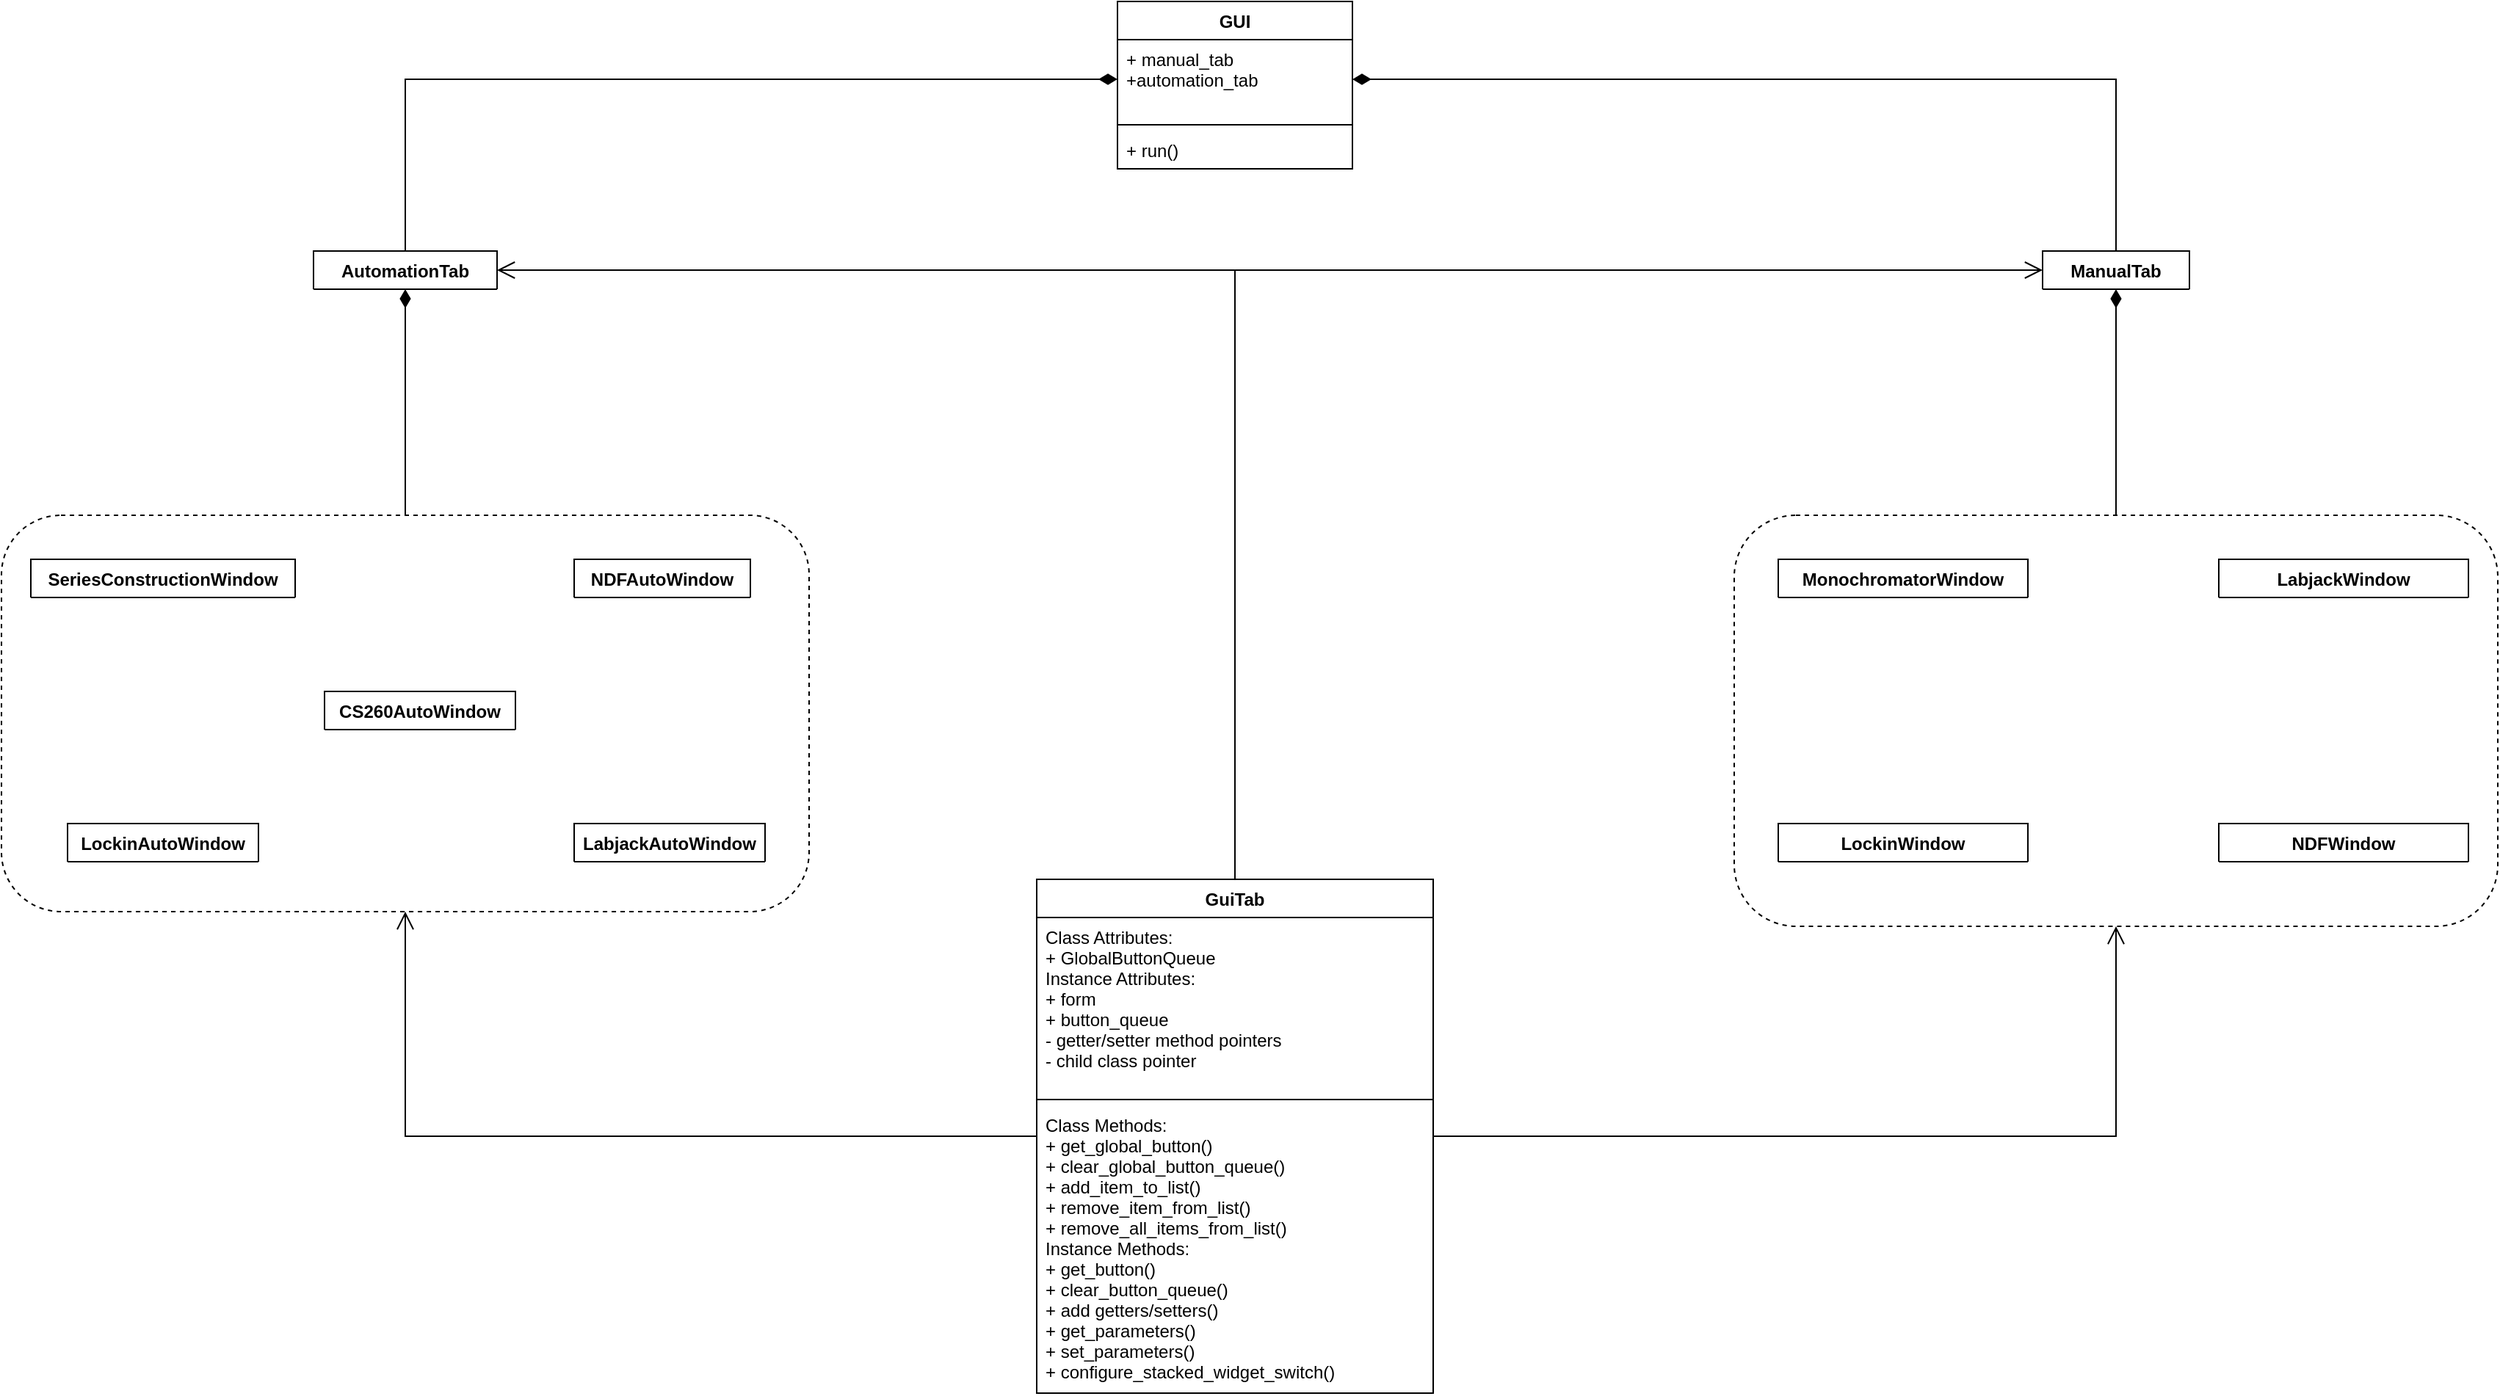 <mxfile version="14.6.13" type="device"><diagram id="_BXnbgAMXioPR2_g6OTv" name="Page-1"><mxGraphModel dx="3620" dy="2157" grid="1" gridSize="10" guides="1" tooltips="1" connect="1" arrows="1" fold="1" page="1" pageScale="1" pageWidth="1920" pageHeight="1200" math="0" shadow="0"><root><mxCell id="0"/><mxCell id="1" parent="0"/><mxCell id="8WHRgR-oEnGXQ80_5tpD-76" style="edgeStyle=orthogonalEdgeStyle;rounded=0;orthogonalLoop=1;jettySize=auto;html=1;endArrow=diamondThin;endFill=1;endSize=10;strokeWidth=1;entryX=0.5;entryY=1;entryDx=0;entryDy=0;" edge="1" parent="1" source="8WHRgR-oEnGXQ80_5tpD-73" target="8WHRgR-oEnGXQ80_5tpD-53"><mxGeometry relative="1" as="geometry"><mxPoint x="1560" y="340.0" as="targetPoint"/></mxGeometry></mxCell><mxCell id="8WHRgR-oEnGXQ80_5tpD-73" value="" style="rounded=1;whiteSpace=wrap;html=1;dashed=1;fillColor=none;" vertex="1" parent="1"><mxGeometry x="1300" y="490" width="520" height="280" as="geometry"/></mxCell><mxCell id="8WHRgR-oEnGXQ80_5tpD-50" style="edgeStyle=orthogonalEdgeStyle;rounded=0;orthogonalLoop=1;jettySize=auto;html=1;entryX=0.5;entryY=1;entryDx=0;entryDy=0;endArrow=diamondThin;endFill=1;strokeWidth=1;endSize=10;" edge="1" parent="1" source="8WHRgR-oEnGXQ80_5tpD-48" target="8WHRgR-oEnGXQ80_5tpD-43"><mxGeometry relative="1" as="geometry"/></mxCell><mxCell id="8WHRgR-oEnGXQ80_5tpD-48" value="" style="rounded=1;whiteSpace=wrap;html=1;dashed=1;fillColor=none;" vertex="1" parent="1"><mxGeometry x="120" y="490" width="550" height="270" as="geometry"/></mxCell><mxCell id="8WHRgR-oEnGXQ80_5tpD-1" value="GUI" style="swimlane;fontStyle=1;align=center;verticalAlign=top;childLayout=stackLayout;horizontal=1;startSize=26;horizontalStack=0;resizeParent=1;resizeParentMax=0;resizeLast=0;collapsible=1;marginBottom=0;" vertex="1" parent="1"><mxGeometry x="880" y="140" width="160" height="114" as="geometry"/></mxCell><mxCell id="8WHRgR-oEnGXQ80_5tpD-2" value="+ manual_tab&#10;+automation_tab" style="text;strokeColor=none;fillColor=none;align=left;verticalAlign=top;spacingLeft=4;spacingRight=4;overflow=hidden;rotatable=0;points=[[0,0.5],[1,0.5]];portConstraint=eastwest;" vertex="1" parent="8WHRgR-oEnGXQ80_5tpD-1"><mxGeometry y="26" width="160" height="54" as="geometry"/></mxCell><mxCell id="8WHRgR-oEnGXQ80_5tpD-3" value="" style="line;strokeWidth=1;fillColor=none;align=left;verticalAlign=middle;spacingTop=-1;spacingLeft=3;spacingRight=3;rotatable=0;labelPosition=right;points=[];portConstraint=eastwest;" vertex="1" parent="8WHRgR-oEnGXQ80_5tpD-1"><mxGeometry y="80" width="160" height="8" as="geometry"/></mxCell><mxCell id="8WHRgR-oEnGXQ80_5tpD-4" value="+ run()" style="text;strokeColor=none;fillColor=none;align=left;verticalAlign=top;spacingLeft=4;spacingRight=4;overflow=hidden;rotatable=0;points=[[0,0.5],[1,0.5]];portConstraint=eastwest;" vertex="1" parent="8WHRgR-oEnGXQ80_5tpD-1"><mxGeometry y="88" width="160" height="26" as="geometry"/></mxCell><mxCell id="8WHRgR-oEnGXQ80_5tpD-51" style="edgeStyle=orthogonalEdgeStyle;rounded=0;orthogonalLoop=1;jettySize=auto;html=1;entryX=0.5;entryY=1;entryDx=0;entryDy=0;endArrow=open;endFill=0;endSize=10;" edge="1" parent="1" source="8WHRgR-oEnGXQ80_5tpD-5" target="8WHRgR-oEnGXQ80_5tpD-48"><mxGeometry relative="1" as="geometry"/></mxCell><mxCell id="8WHRgR-oEnGXQ80_5tpD-52" style="edgeStyle=orthogonalEdgeStyle;rounded=0;orthogonalLoop=1;jettySize=auto;html=1;entryX=1;entryY=0.5;entryDx=0;entryDy=0;endArrow=open;endFill=0;endSize=10;" edge="1" parent="1" source="8WHRgR-oEnGXQ80_5tpD-5" target="8WHRgR-oEnGXQ80_5tpD-43"><mxGeometry relative="1" as="geometry"><Array as="points"><mxPoint x="960" y="323"/></Array></mxGeometry></mxCell><mxCell id="8WHRgR-oEnGXQ80_5tpD-74" style="edgeStyle=orthogonalEdgeStyle;rounded=0;orthogonalLoop=1;jettySize=auto;html=1;entryX=0.5;entryY=1;entryDx=0;entryDy=0;endArrow=open;endFill=0;endSize=10;strokeWidth=1;" edge="1" parent="1" source="8WHRgR-oEnGXQ80_5tpD-5" target="8WHRgR-oEnGXQ80_5tpD-73"><mxGeometry relative="1" as="geometry"/></mxCell><mxCell id="8WHRgR-oEnGXQ80_5tpD-75" style="edgeStyle=orthogonalEdgeStyle;rounded=0;orthogonalLoop=1;jettySize=auto;html=1;entryX=0;entryY=0.5;entryDx=0;entryDy=0;endArrow=open;endFill=0;endSize=10;strokeWidth=1;" edge="1" parent="1" source="8WHRgR-oEnGXQ80_5tpD-5" target="8WHRgR-oEnGXQ80_5tpD-53"><mxGeometry relative="1" as="geometry"><Array as="points"><mxPoint x="960" y="323"/></Array></mxGeometry></mxCell><mxCell id="8WHRgR-oEnGXQ80_5tpD-5" value="GuiTab" style="swimlane;fontStyle=1;align=center;verticalAlign=top;childLayout=stackLayout;horizontal=1;startSize=26;horizontalStack=0;resizeParent=1;resizeParentMax=0;resizeLast=0;collapsible=1;marginBottom=0;" vertex="1" parent="1"><mxGeometry x="825" y="738" width="270" height="350" as="geometry"/></mxCell><mxCell id="8WHRgR-oEnGXQ80_5tpD-6" value="Class Attributes:&#10;+ GlobalButtonQueue&#10;Instance Attributes:&#10;+ form&#10;+ button_queue&#10;- getter/setter method pointers&#10;- child class pointer" style="text;strokeColor=none;fillColor=none;align=left;verticalAlign=top;spacingLeft=4;spacingRight=4;overflow=hidden;rotatable=0;points=[[0,0.5],[1,0.5]];portConstraint=eastwest;" vertex="1" parent="8WHRgR-oEnGXQ80_5tpD-5"><mxGeometry y="26" width="270" height="120" as="geometry"/></mxCell><mxCell id="8WHRgR-oEnGXQ80_5tpD-7" value="" style="line;strokeWidth=1;fillColor=none;align=left;verticalAlign=middle;spacingTop=-1;spacingLeft=3;spacingRight=3;rotatable=0;labelPosition=right;points=[];portConstraint=eastwest;" vertex="1" parent="8WHRgR-oEnGXQ80_5tpD-5"><mxGeometry y="146" width="270" height="8" as="geometry"/></mxCell><mxCell id="8WHRgR-oEnGXQ80_5tpD-8" value="Class Methods:&#10;+ get_global_button()&#10;+ clear_global_button_queue()&#10;+ add_item_to_list()&#10;+ remove_item_from_list()&#10;+ remove_all_items_from_list()&#10;Instance Methods:&#10;+ get_button()&#10;+ clear_button_queue()&#10;+ add getters/setters()&#10;+ get_parameters()&#10;+ set_parameters()&#10;+ configure_stacked_widget_switch()" style="text;strokeColor=none;fillColor=none;align=left;verticalAlign=top;spacingLeft=4;spacingRight=4;overflow=hidden;rotatable=0;points=[[0,0.5],[1,0.5]];portConstraint=eastwest;" vertex="1" parent="8WHRgR-oEnGXQ80_5tpD-5"><mxGeometry y="154" width="270" height="196" as="geometry"/></mxCell><mxCell id="8WHRgR-oEnGXQ80_5tpD-23" value="LabjackAutoWindow" style="swimlane;fontStyle=1;align=center;verticalAlign=top;childLayout=stackLayout;horizontal=1;startSize=26;horizontalStack=0;resizeParent=1;resizeParentMax=0;resizeLast=0;collapsible=1;marginBottom=0;" vertex="1" collapsed="1" parent="1"><mxGeometry x="510" y="700" width="130" height="26" as="geometry"><mxRectangle x="460" y="490" width="160" height="86" as="alternateBounds"/></mxGeometry></mxCell><mxCell id="8WHRgR-oEnGXQ80_5tpD-24" value="+ field: type" style="text;strokeColor=none;fillColor=none;align=left;verticalAlign=top;spacingLeft=4;spacingRight=4;overflow=hidden;rotatable=0;points=[[0,0.5],[1,0.5]];portConstraint=eastwest;" vertex="1" parent="8WHRgR-oEnGXQ80_5tpD-23"><mxGeometry y="26" width="130" height="26" as="geometry"/></mxCell><mxCell id="8WHRgR-oEnGXQ80_5tpD-25" value="" style="line;strokeWidth=1;fillColor=none;align=left;verticalAlign=middle;spacingTop=-1;spacingLeft=3;spacingRight=3;rotatable=0;labelPosition=right;points=[];portConstraint=eastwest;" vertex="1" parent="8WHRgR-oEnGXQ80_5tpD-23"><mxGeometry y="52" width="130" height="8" as="geometry"/></mxCell><mxCell id="8WHRgR-oEnGXQ80_5tpD-26" value="+ method(type): type" style="text;strokeColor=none;fillColor=none;align=left;verticalAlign=top;spacingLeft=4;spacingRight=4;overflow=hidden;rotatable=0;points=[[0,0.5],[1,0.5]];portConstraint=eastwest;" vertex="1" parent="8WHRgR-oEnGXQ80_5tpD-23"><mxGeometry y="60" width="130" height="26" as="geometry"/></mxCell><mxCell id="8WHRgR-oEnGXQ80_5tpD-27" value="SeriesConstructionWindow" style="swimlane;fontStyle=1;align=center;verticalAlign=top;childLayout=stackLayout;horizontal=1;startSize=26;horizontalStack=0;resizeParent=1;resizeParentMax=0;resizeLast=0;collapsible=1;marginBottom=0;" vertex="1" collapsed="1" parent="1"><mxGeometry x="140" y="520" width="180" height="26" as="geometry"><mxRectangle x="160" y="320" width="160" height="86" as="alternateBounds"/></mxGeometry></mxCell><mxCell id="8WHRgR-oEnGXQ80_5tpD-28" value="+ field: type" style="text;strokeColor=none;fillColor=none;align=left;verticalAlign=top;spacingLeft=4;spacingRight=4;overflow=hidden;rotatable=0;points=[[0,0.5],[1,0.5]];portConstraint=eastwest;" vertex="1" parent="8WHRgR-oEnGXQ80_5tpD-27"><mxGeometry y="26" width="180" height="26" as="geometry"/></mxCell><mxCell id="8WHRgR-oEnGXQ80_5tpD-29" value="" style="line;strokeWidth=1;fillColor=none;align=left;verticalAlign=middle;spacingTop=-1;spacingLeft=3;spacingRight=3;rotatable=0;labelPosition=right;points=[];portConstraint=eastwest;" vertex="1" parent="8WHRgR-oEnGXQ80_5tpD-27"><mxGeometry y="52" width="180" height="8" as="geometry"/></mxCell><mxCell id="8WHRgR-oEnGXQ80_5tpD-30" value="+ method(type): type" style="text;strokeColor=none;fillColor=none;align=left;verticalAlign=top;spacingLeft=4;spacingRight=4;overflow=hidden;rotatable=0;points=[[0,0.5],[1,0.5]];portConstraint=eastwest;" vertex="1" parent="8WHRgR-oEnGXQ80_5tpD-27"><mxGeometry y="60" width="180" height="26" as="geometry"/></mxCell><mxCell id="8WHRgR-oEnGXQ80_5tpD-31" value="LockinAutoWindow" style="swimlane;fontStyle=1;align=center;verticalAlign=top;childLayout=stackLayout;horizontal=1;startSize=26;horizontalStack=0;resizeParent=1;resizeParentMax=0;resizeLast=0;collapsible=1;marginBottom=0;" vertex="1" collapsed="1" parent="1"><mxGeometry x="165" y="700" width="130" height="26" as="geometry"><mxRectangle x="160" y="490" width="160" height="86" as="alternateBounds"/></mxGeometry></mxCell><mxCell id="8WHRgR-oEnGXQ80_5tpD-32" value="+ field: type" style="text;strokeColor=none;fillColor=none;align=left;verticalAlign=top;spacingLeft=4;spacingRight=4;overflow=hidden;rotatable=0;points=[[0,0.5],[1,0.5]];portConstraint=eastwest;" vertex="1" parent="8WHRgR-oEnGXQ80_5tpD-31"><mxGeometry y="26" width="130" height="26" as="geometry"/></mxCell><mxCell id="8WHRgR-oEnGXQ80_5tpD-33" value="" style="line;strokeWidth=1;fillColor=none;align=left;verticalAlign=middle;spacingTop=-1;spacingLeft=3;spacingRight=3;rotatable=0;labelPosition=right;points=[];portConstraint=eastwest;" vertex="1" parent="8WHRgR-oEnGXQ80_5tpD-31"><mxGeometry y="52" width="130" height="8" as="geometry"/></mxCell><mxCell id="8WHRgR-oEnGXQ80_5tpD-34" value="+ method(type): type" style="text;strokeColor=none;fillColor=none;align=left;verticalAlign=top;spacingLeft=4;spacingRight=4;overflow=hidden;rotatable=0;points=[[0,0.5],[1,0.5]];portConstraint=eastwest;" vertex="1" parent="8WHRgR-oEnGXQ80_5tpD-31"><mxGeometry y="60" width="130" height="26" as="geometry"/></mxCell><mxCell id="8WHRgR-oEnGXQ80_5tpD-35" value="CS260AutoWindow" style="swimlane;fontStyle=1;align=center;verticalAlign=top;childLayout=stackLayout;horizontal=1;startSize=26;horizontalStack=0;resizeParent=1;resizeParentMax=0;resizeLast=0;collapsible=1;marginBottom=0;" vertex="1" collapsed="1" parent="1"><mxGeometry x="340" y="610" width="130" height="26" as="geometry"><mxRectangle x="300" y="410" width="160" height="86" as="alternateBounds"/></mxGeometry></mxCell><mxCell id="8WHRgR-oEnGXQ80_5tpD-36" value="+ field: type" style="text;strokeColor=none;fillColor=none;align=left;verticalAlign=top;spacingLeft=4;spacingRight=4;overflow=hidden;rotatable=0;points=[[0,0.5],[1,0.5]];portConstraint=eastwest;" vertex="1" parent="8WHRgR-oEnGXQ80_5tpD-35"><mxGeometry y="26" width="130" height="26" as="geometry"/></mxCell><mxCell id="8WHRgR-oEnGXQ80_5tpD-37" value="" style="line;strokeWidth=1;fillColor=none;align=left;verticalAlign=middle;spacingTop=-1;spacingLeft=3;spacingRight=3;rotatable=0;labelPosition=right;points=[];portConstraint=eastwest;" vertex="1" parent="8WHRgR-oEnGXQ80_5tpD-35"><mxGeometry y="52" width="130" height="8" as="geometry"/></mxCell><mxCell id="8WHRgR-oEnGXQ80_5tpD-38" value="+ method(type): type" style="text;strokeColor=none;fillColor=none;align=left;verticalAlign=top;spacingLeft=4;spacingRight=4;overflow=hidden;rotatable=0;points=[[0,0.5],[1,0.5]];portConstraint=eastwest;" vertex="1" parent="8WHRgR-oEnGXQ80_5tpD-35"><mxGeometry y="60" width="130" height="26" as="geometry"/></mxCell><mxCell id="8WHRgR-oEnGXQ80_5tpD-39" value="NDFAutoWindow" style="swimlane;fontStyle=1;align=center;verticalAlign=top;childLayout=stackLayout;horizontal=1;startSize=26;horizontalStack=0;resizeParent=1;resizeParentMax=0;resizeLast=0;collapsible=1;marginBottom=0;" vertex="1" collapsed="1" parent="1"><mxGeometry x="510" y="520" width="120" height="26" as="geometry"><mxRectangle x="460" y="320" width="160" height="86" as="alternateBounds"/></mxGeometry></mxCell><mxCell id="8WHRgR-oEnGXQ80_5tpD-40" value="+ field: type" style="text;strokeColor=none;fillColor=none;align=left;verticalAlign=top;spacingLeft=4;spacingRight=4;overflow=hidden;rotatable=0;points=[[0,0.5],[1,0.5]];portConstraint=eastwest;" vertex="1" parent="8WHRgR-oEnGXQ80_5tpD-39"><mxGeometry y="26" width="120" height="26" as="geometry"/></mxCell><mxCell id="8WHRgR-oEnGXQ80_5tpD-41" value="" style="line;strokeWidth=1;fillColor=none;align=left;verticalAlign=middle;spacingTop=-1;spacingLeft=3;spacingRight=3;rotatable=0;labelPosition=right;points=[];portConstraint=eastwest;" vertex="1" parent="8WHRgR-oEnGXQ80_5tpD-39"><mxGeometry y="52" width="120" height="8" as="geometry"/></mxCell><mxCell id="8WHRgR-oEnGXQ80_5tpD-42" value="+ method(type): type" style="text;strokeColor=none;fillColor=none;align=left;verticalAlign=top;spacingLeft=4;spacingRight=4;overflow=hidden;rotatable=0;points=[[0,0.5],[1,0.5]];portConstraint=eastwest;" vertex="1" parent="8WHRgR-oEnGXQ80_5tpD-39"><mxGeometry y="60" width="120" height="26" as="geometry"/></mxCell><mxCell id="8WHRgR-oEnGXQ80_5tpD-78" style="edgeStyle=orthogonalEdgeStyle;rounded=0;orthogonalLoop=1;jettySize=auto;html=1;entryX=0;entryY=0.5;entryDx=0;entryDy=0;endArrow=diamondThin;endFill=1;endSize=10;strokeWidth=1;" edge="1" parent="1" source="8WHRgR-oEnGXQ80_5tpD-43" target="8WHRgR-oEnGXQ80_5tpD-2"><mxGeometry relative="1" as="geometry"/></mxCell><mxCell id="8WHRgR-oEnGXQ80_5tpD-43" value="AutomationTab" style="swimlane;fontStyle=1;align=center;verticalAlign=top;childLayout=stackLayout;horizontal=1;startSize=26;horizontalStack=0;resizeParent=1;resizeParentMax=0;resizeLast=0;collapsible=1;marginBottom=0;" vertex="1" collapsed="1" parent="1"><mxGeometry x="332.5" y="310" width="125" height="26" as="geometry"><mxRectangle x="315" y="250" width="160" height="86" as="alternateBounds"/></mxGeometry></mxCell><mxCell id="8WHRgR-oEnGXQ80_5tpD-44" value="+ field: type" style="text;strokeColor=none;fillColor=none;align=left;verticalAlign=top;spacingLeft=4;spacingRight=4;overflow=hidden;rotatable=0;points=[[0,0.5],[1,0.5]];portConstraint=eastwest;" vertex="1" parent="8WHRgR-oEnGXQ80_5tpD-43"><mxGeometry y="26" width="125" height="26" as="geometry"/></mxCell><mxCell id="8WHRgR-oEnGXQ80_5tpD-45" value="" style="line;strokeWidth=1;fillColor=none;align=left;verticalAlign=middle;spacingTop=-1;spacingLeft=3;spacingRight=3;rotatable=0;labelPosition=right;points=[];portConstraint=eastwest;" vertex="1" parent="8WHRgR-oEnGXQ80_5tpD-43"><mxGeometry y="52" width="125" height="8" as="geometry"/></mxCell><mxCell id="8WHRgR-oEnGXQ80_5tpD-46" value="+ method(type): type" style="text;strokeColor=none;fillColor=none;align=left;verticalAlign=top;spacingLeft=4;spacingRight=4;overflow=hidden;rotatable=0;points=[[0,0.5],[1,0.5]];portConstraint=eastwest;" vertex="1" parent="8WHRgR-oEnGXQ80_5tpD-43"><mxGeometry y="60" width="125" height="26" as="geometry"/></mxCell><mxCell id="8WHRgR-oEnGXQ80_5tpD-77" style="edgeStyle=orthogonalEdgeStyle;rounded=0;orthogonalLoop=1;jettySize=auto;html=1;entryX=1;entryY=0.5;entryDx=0;entryDy=0;endArrow=diamondThin;endFill=1;endSize=10;strokeWidth=1;" edge="1" parent="1" source="8WHRgR-oEnGXQ80_5tpD-53" target="8WHRgR-oEnGXQ80_5tpD-2"><mxGeometry relative="1" as="geometry"/></mxCell><mxCell id="8WHRgR-oEnGXQ80_5tpD-53" value="ManualTab" style="swimlane;fontStyle=1;align=center;verticalAlign=top;childLayout=stackLayout;horizontal=1;startSize=26;horizontalStack=0;resizeParent=1;resizeParentMax=0;resizeLast=0;collapsible=1;marginBottom=0;" vertex="1" collapsed="1" parent="1"><mxGeometry x="1510" y="310" width="100" height="26" as="geometry"><mxRectangle x="1190" y="300" width="160" height="86" as="alternateBounds"/></mxGeometry></mxCell><mxCell id="8WHRgR-oEnGXQ80_5tpD-54" value="+ field: type" style="text;strokeColor=none;fillColor=none;align=left;verticalAlign=top;spacingLeft=4;spacingRight=4;overflow=hidden;rotatable=0;points=[[0,0.5],[1,0.5]];portConstraint=eastwest;" vertex="1" parent="8WHRgR-oEnGXQ80_5tpD-53"><mxGeometry y="26" width="100" height="26" as="geometry"/></mxCell><mxCell id="8WHRgR-oEnGXQ80_5tpD-55" value="" style="line;strokeWidth=1;fillColor=none;align=left;verticalAlign=middle;spacingTop=-1;spacingLeft=3;spacingRight=3;rotatable=0;labelPosition=right;points=[];portConstraint=eastwest;" vertex="1" parent="8WHRgR-oEnGXQ80_5tpD-53"><mxGeometry y="52" width="100" height="8" as="geometry"/></mxCell><mxCell id="8WHRgR-oEnGXQ80_5tpD-56" value="+ method(type): type" style="text;strokeColor=none;fillColor=none;align=left;verticalAlign=top;spacingLeft=4;spacingRight=4;overflow=hidden;rotatable=0;points=[[0,0.5],[1,0.5]];portConstraint=eastwest;" vertex="1" parent="8WHRgR-oEnGXQ80_5tpD-53"><mxGeometry y="60" width="100" height="26" as="geometry"/></mxCell><mxCell id="8WHRgR-oEnGXQ80_5tpD-57" value="MonochromatorWindow" style="swimlane;fontStyle=1;align=center;verticalAlign=top;childLayout=stackLayout;horizontal=1;startSize=26;horizontalStack=0;resizeParent=1;resizeParentMax=0;resizeLast=0;collapsible=1;marginBottom=0;" vertex="1" collapsed="1" parent="1"><mxGeometry x="1330" y="520" width="170" height="26" as="geometry"><mxRectangle x="1340" y="470" width="160" height="86" as="alternateBounds"/></mxGeometry></mxCell><mxCell id="8WHRgR-oEnGXQ80_5tpD-58" value="+ field: type" style="text;strokeColor=none;fillColor=none;align=left;verticalAlign=top;spacingLeft=4;spacingRight=4;overflow=hidden;rotatable=0;points=[[0,0.5],[1,0.5]];portConstraint=eastwest;" vertex="1" parent="8WHRgR-oEnGXQ80_5tpD-57"><mxGeometry y="26" width="170" height="26" as="geometry"/></mxCell><mxCell id="8WHRgR-oEnGXQ80_5tpD-59" value="" style="line;strokeWidth=1;fillColor=none;align=left;verticalAlign=middle;spacingTop=-1;spacingLeft=3;spacingRight=3;rotatable=0;labelPosition=right;points=[];portConstraint=eastwest;" vertex="1" parent="8WHRgR-oEnGXQ80_5tpD-57"><mxGeometry y="52" width="170" height="8" as="geometry"/></mxCell><mxCell id="8WHRgR-oEnGXQ80_5tpD-60" value="+ method(type): type" style="text;strokeColor=none;fillColor=none;align=left;verticalAlign=top;spacingLeft=4;spacingRight=4;overflow=hidden;rotatable=0;points=[[0,0.5],[1,0.5]];portConstraint=eastwest;" vertex="1" parent="8WHRgR-oEnGXQ80_5tpD-57"><mxGeometry y="60" width="170" height="26" as="geometry"/></mxCell><mxCell id="8WHRgR-oEnGXQ80_5tpD-61" value="LockinWindow" style="swimlane;fontStyle=1;align=center;verticalAlign=top;childLayout=stackLayout;horizontal=1;startSize=26;horizontalStack=0;resizeParent=1;resizeParentMax=0;resizeLast=0;collapsible=1;marginBottom=0;" vertex="1" collapsed="1" parent="1"><mxGeometry x="1330" y="700" width="170" height="26" as="geometry"><mxRectangle x="1340" y="470" width="160" height="86" as="alternateBounds"/></mxGeometry></mxCell><mxCell id="8WHRgR-oEnGXQ80_5tpD-62" value="+ field: type" style="text;strokeColor=none;fillColor=none;align=left;verticalAlign=top;spacingLeft=4;spacingRight=4;overflow=hidden;rotatable=0;points=[[0,0.5],[1,0.5]];portConstraint=eastwest;" vertex="1" parent="8WHRgR-oEnGXQ80_5tpD-61"><mxGeometry y="26" width="170" height="26" as="geometry"/></mxCell><mxCell id="8WHRgR-oEnGXQ80_5tpD-63" value="" style="line;strokeWidth=1;fillColor=none;align=left;verticalAlign=middle;spacingTop=-1;spacingLeft=3;spacingRight=3;rotatable=0;labelPosition=right;points=[];portConstraint=eastwest;" vertex="1" parent="8WHRgR-oEnGXQ80_5tpD-61"><mxGeometry y="52" width="170" height="8" as="geometry"/></mxCell><mxCell id="8WHRgR-oEnGXQ80_5tpD-64" value="+ method(type): type" style="text;strokeColor=none;fillColor=none;align=left;verticalAlign=top;spacingLeft=4;spacingRight=4;overflow=hidden;rotatable=0;points=[[0,0.5],[1,0.5]];portConstraint=eastwest;" vertex="1" parent="8WHRgR-oEnGXQ80_5tpD-61"><mxGeometry y="60" width="170" height="26" as="geometry"/></mxCell><mxCell id="8WHRgR-oEnGXQ80_5tpD-65" value="NDFWindow" style="swimlane;fontStyle=1;align=center;verticalAlign=top;childLayout=stackLayout;horizontal=1;startSize=26;horizontalStack=0;resizeParent=1;resizeParentMax=0;resizeLast=0;collapsible=1;marginBottom=0;" vertex="1" collapsed="1" parent="1"><mxGeometry x="1630" y="700" width="170" height="26" as="geometry"><mxRectangle x="1340" y="470" width="160" height="86" as="alternateBounds"/></mxGeometry></mxCell><mxCell id="8WHRgR-oEnGXQ80_5tpD-66" value="+ field: type" style="text;strokeColor=none;fillColor=none;align=left;verticalAlign=top;spacingLeft=4;spacingRight=4;overflow=hidden;rotatable=0;points=[[0,0.5],[1,0.5]];portConstraint=eastwest;" vertex="1" parent="8WHRgR-oEnGXQ80_5tpD-65"><mxGeometry y="26" width="170" height="26" as="geometry"/></mxCell><mxCell id="8WHRgR-oEnGXQ80_5tpD-67" value="" style="line;strokeWidth=1;fillColor=none;align=left;verticalAlign=middle;spacingTop=-1;spacingLeft=3;spacingRight=3;rotatable=0;labelPosition=right;points=[];portConstraint=eastwest;" vertex="1" parent="8WHRgR-oEnGXQ80_5tpD-65"><mxGeometry y="52" width="170" height="8" as="geometry"/></mxCell><mxCell id="8WHRgR-oEnGXQ80_5tpD-68" value="+ method(type): type" style="text;strokeColor=none;fillColor=none;align=left;verticalAlign=top;spacingLeft=4;spacingRight=4;overflow=hidden;rotatable=0;points=[[0,0.5],[1,0.5]];portConstraint=eastwest;" vertex="1" parent="8WHRgR-oEnGXQ80_5tpD-65"><mxGeometry y="60" width="170" height="26" as="geometry"/></mxCell><mxCell id="8WHRgR-oEnGXQ80_5tpD-69" value="LabjackWindow" style="swimlane;fontStyle=1;align=center;verticalAlign=top;childLayout=stackLayout;horizontal=1;startSize=26;horizontalStack=0;resizeParent=1;resizeParentMax=0;resizeLast=0;collapsible=1;marginBottom=0;" vertex="1" collapsed="1" parent="1"><mxGeometry x="1630" y="520" width="170" height="26" as="geometry"><mxRectangle x="1340" y="470" width="160" height="86" as="alternateBounds"/></mxGeometry></mxCell><mxCell id="8WHRgR-oEnGXQ80_5tpD-70" value="+ field: type" style="text;strokeColor=none;fillColor=none;align=left;verticalAlign=top;spacingLeft=4;spacingRight=4;overflow=hidden;rotatable=0;points=[[0,0.5],[1,0.5]];portConstraint=eastwest;" vertex="1" parent="8WHRgR-oEnGXQ80_5tpD-69"><mxGeometry y="26" width="170" height="26" as="geometry"/></mxCell><mxCell id="8WHRgR-oEnGXQ80_5tpD-71" value="" style="line;strokeWidth=1;fillColor=none;align=left;verticalAlign=middle;spacingTop=-1;spacingLeft=3;spacingRight=3;rotatable=0;labelPosition=right;points=[];portConstraint=eastwest;" vertex="1" parent="8WHRgR-oEnGXQ80_5tpD-69"><mxGeometry y="52" width="170" height="8" as="geometry"/></mxCell><mxCell id="8WHRgR-oEnGXQ80_5tpD-72" value="+ method(type): type" style="text;strokeColor=none;fillColor=none;align=left;verticalAlign=top;spacingLeft=4;spacingRight=4;overflow=hidden;rotatable=0;points=[[0,0.5],[1,0.5]];portConstraint=eastwest;" vertex="1" parent="8WHRgR-oEnGXQ80_5tpD-69"><mxGeometry y="60" width="170" height="26" as="geometry"/></mxCell></root></mxGraphModel></diagram></mxfile>